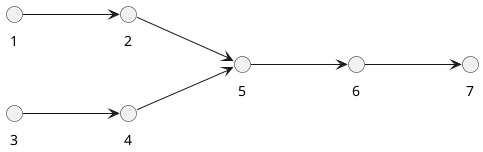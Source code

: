@startuml
left to right direction

circle "1"
circle "2"
circle "3"
circle "4"
circle "5"
circle "6"
circle "7"


"1" --> "2"
"2" --> "5"
"5" --> "6"
"6" --> "7"

"3" --> "4"
"4" --> "5"




@enduml
